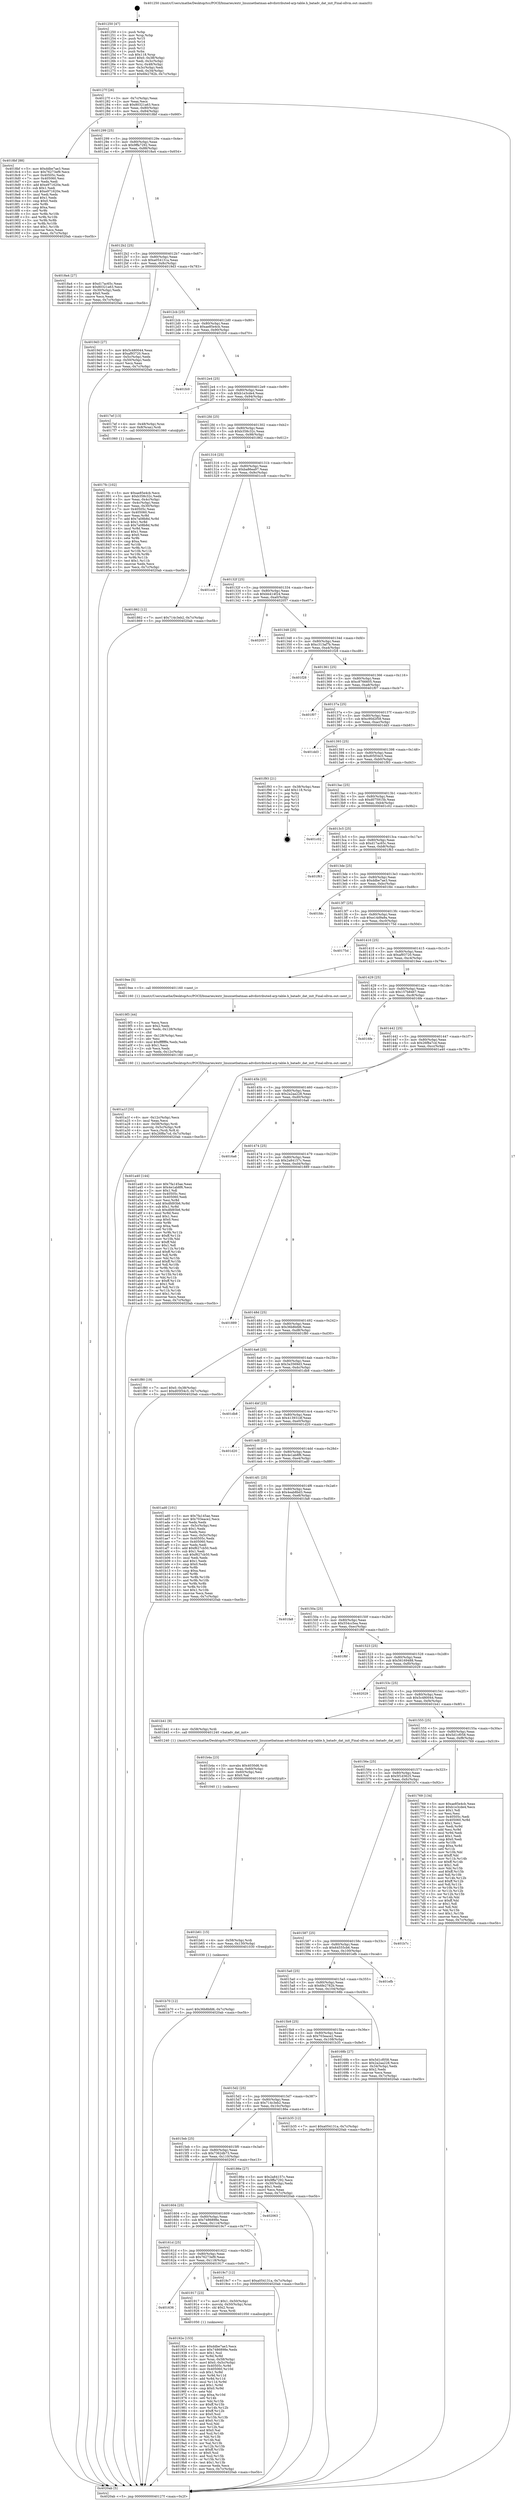 digraph "0x401250" {
  label = "0x401250 (/mnt/c/Users/mathe/Desktop/tcc/POCII/binaries/extr_linuxnetbatman-advdistributed-arp-table.h_batadv_dat_init_Final-ollvm.out::main(0))"
  labelloc = "t"
  node[shape=record]

  Entry [label="",width=0.3,height=0.3,shape=circle,fillcolor=black,style=filled]
  "0x40127f" [label="{
     0x40127f [26]\l
     | [instrs]\l
     &nbsp;&nbsp;0x40127f \<+3\>: mov -0x7c(%rbp),%eax\l
     &nbsp;&nbsp;0x401282 \<+2\>: mov %eax,%ecx\l
     &nbsp;&nbsp;0x401284 \<+6\>: sub $0x80321a63,%ecx\l
     &nbsp;&nbsp;0x40128a \<+3\>: mov %eax,-0x80(%rbp)\l
     &nbsp;&nbsp;0x40128d \<+6\>: mov %ecx,-0x84(%rbp)\l
     &nbsp;&nbsp;0x401293 \<+6\>: je 00000000004018bf \<main+0x66f\>\l
  }"]
  "0x4018bf" [label="{
     0x4018bf [88]\l
     | [instrs]\l
     &nbsp;&nbsp;0x4018bf \<+5\>: mov $0xddbe7ae3,%eax\l
     &nbsp;&nbsp;0x4018c4 \<+5\>: mov $0x76273ef9,%ecx\l
     &nbsp;&nbsp;0x4018c9 \<+7\>: mov 0x40505c,%edx\l
     &nbsp;&nbsp;0x4018d0 \<+7\>: mov 0x405060,%esi\l
     &nbsp;&nbsp;0x4018d7 \<+2\>: mov %edx,%edi\l
     &nbsp;&nbsp;0x4018d9 \<+6\>: add $0xe971620e,%edi\l
     &nbsp;&nbsp;0x4018df \<+3\>: sub $0x1,%edi\l
     &nbsp;&nbsp;0x4018e2 \<+6\>: sub $0xe971620e,%edi\l
     &nbsp;&nbsp;0x4018e8 \<+3\>: imul %edi,%edx\l
     &nbsp;&nbsp;0x4018eb \<+3\>: and $0x1,%edx\l
     &nbsp;&nbsp;0x4018ee \<+3\>: cmp $0x0,%edx\l
     &nbsp;&nbsp;0x4018f1 \<+4\>: sete %r8b\l
     &nbsp;&nbsp;0x4018f5 \<+3\>: cmp $0xa,%esi\l
     &nbsp;&nbsp;0x4018f8 \<+4\>: setl %r9b\l
     &nbsp;&nbsp;0x4018fc \<+3\>: mov %r8b,%r10b\l
     &nbsp;&nbsp;0x4018ff \<+3\>: and %r9b,%r10b\l
     &nbsp;&nbsp;0x401902 \<+3\>: xor %r9b,%r8b\l
     &nbsp;&nbsp;0x401905 \<+3\>: or %r8b,%r10b\l
     &nbsp;&nbsp;0x401908 \<+4\>: test $0x1,%r10b\l
     &nbsp;&nbsp;0x40190c \<+3\>: cmovne %ecx,%eax\l
     &nbsp;&nbsp;0x40190f \<+3\>: mov %eax,-0x7c(%rbp)\l
     &nbsp;&nbsp;0x401912 \<+5\>: jmp 00000000004020ab \<main+0xe5b\>\l
  }"]
  "0x401299" [label="{
     0x401299 [25]\l
     | [instrs]\l
     &nbsp;&nbsp;0x401299 \<+5\>: jmp 000000000040129e \<main+0x4e\>\l
     &nbsp;&nbsp;0x40129e \<+3\>: mov -0x80(%rbp),%eax\l
     &nbsp;&nbsp;0x4012a1 \<+5\>: sub $0x9ffa7292,%eax\l
     &nbsp;&nbsp;0x4012a6 \<+6\>: mov %eax,-0x88(%rbp)\l
     &nbsp;&nbsp;0x4012ac \<+6\>: je 00000000004018a4 \<main+0x654\>\l
  }"]
  Exit [label="",width=0.3,height=0.3,shape=circle,fillcolor=black,style=filled,peripheries=2]
  "0x4018a4" [label="{
     0x4018a4 [27]\l
     | [instrs]\l
     &nbsp;&nbsp;0x4018a4 \<+5\>: mov $0xd17ac65c,%eax\l
     &nbsp;&nbsp;0x4018a9 \<+5\>: mov $0x80321a63,%ecx\l
     &nbsp;&nbsp;0x4018ae \<+3\>: mov -0x30(%rbp),%edx\l
     &nbsp;&nbsp;0x4018b1 \<+3\>: cmp $0x0,%edx\l
     &nbsp;&nbsp;0x4018b4 \<+3\>: cmove %ecx,%eax\l
     &nbsp;&nbsp;0x4018b7 \<+3\>: mov %eax,-0x7c(%rbp)\l
     &nbsp;&nbsp;0x4018ba \<+5\>: jmp 00000000004020ab \<main+0xe5b\>\l
  }"]
  "0x4012b2" [label="{
     0x4012b2 [25]\l
     | [instrs]\l
     &nbsp;&nbsp;0x4012b2 \<+5\>: jmp 00000000004012b7 \<main+0x67\>\l
     &nbsp;&nbsp;0x4012b7 \<+3\>: mov -0x80(%rbp),%eax\l
     &nbsp;&nbsp;0x4012ba \<+5\>: sub $0xa054131a,%eax\l
     &nbsp;&nbsp;0x4012bf \<+6\>: mov %eax,-0x8c(%rbp)\l
     &nbsp;&nbsp;0x4012c5 \<+6\>: je 00000000004019d3 \<main+0x783\>\l
  }"]
  "0x401b70" [label="{
     0x401b70 [12]\l
     | [instrs]\l
     &nbsp;&nbsp;0x401b70 \<+7\>: movl $0x36b8bfd6,-0x7c(%rbp)\l
     &nbsp;&nbsp;0x401b77 \<+5\>: jmp 00000000004020ab \<main+0xe5b\>\l
  }"]
  "0x4019d3" [label="{
     0x4019d3 [27]\l
     | [instrs]\l
     &nbsp;&nbsp;0x4019d3 \<+5\>: mov $0x5c480044,%eax\l
     &nbsp;&nbsp;0x4019d8 \<+5\>: mov $0xaf93720,%ecx\l
     &nbsp;&nbsp;0x4019dd \<+3\>: mov -0x5c(%rbp),%edx\l
     &nbsp;&nbsp;0x4019e0 \<+3\>: cmp -0x50(%rbp),%edx\l
     &nbsp;&nbsp;0x4019e3 \<+3\>: cmovl %ecx,%eax\l
     &nbsp;&nbsp;0x4019e6 \<+3\>: mov %eax,-0x7c(%rbp)\l
     &nbsp;&nbsp;0x4019e9 \<+5\>: jmp 00000000004020ab \<main+0xe5b\>\l
  }"]
  "0x4012cb" [label="{
     0x4012cb [25]\l
     | [instrs]\l
     &nbsp;&nbsp;0x4012cb \<+5\>: jmp 00000000004012d0 \<main+0x80\>\l
     &nbsp;&nbsp;0x4012d0 \<+3\>: mov -0x80(%rbp),%eax\l
     &nbsp;&nbsp;0x4012d3 \<+5\>: sub $0xae85e4cb,%eax\l
     &nbsp;&nbsp;0x4012d8 \<+6\>: mov %eax,-0x90(%rbp)\l
     &nbsp;&nbsp;0x4012de \<+6\>: je 0000000000401fc0 \<main+0xd70\>\l
  }"]
  "0x401b61" [label="{
     0x401b61 [15]\l
     | [instrs]\l
     &nbsp;&nbsp;0x401b61 \<+4\>: mov -0x58(%rbp),%rdi\l
     &nbsp;&nbsp;0x401b65 \<+6\>: mov %eax,-0x130(%rbp)\l
     &nbsp;&nbsp;0x401b6b \<+5\>: call 0000000000401030 \<free@plt\>\l
     | [calls]\l
     &nbsp;&nbsp;0x401030 \{1\} (unknown)\l
  }"]
  "0x401fc0" [label="{
     0x401fc0\l
  }", style=dashed]
  "0x4012e4" [label="{
     0x4012e4 [25]\l
     | [instrs]\l
     &nbsp;&nbsp;0x4012e4 \<+5\>: jmp 00000000004012e9 \<main+0x99\>\l
     &nbsp;&nbsp;0x4012e9 \<+3\>: mov -0x80(%rbp),%eax\l
     &nbsp;&nbsp;0x4012ec \<+5\>: sub $0xb1e3cde4,%eax\l
     &nbsp;&nbsp;0x4012f1 \<+6\>: mov %eax,-0x94(%rbp)\l
     &nbsp;&nbsp;0x4012f7 \<+6\>: je 00000000004017ef \<main+0x59f\>\l
  }"]
  "0x401b4a" [label="{
     0x401b4a [23]\l
     | [instrs]\l
     &nbsp;&nbsp;0x401b4a \<+10\>: movabs $0x4030d6,%rdi\l
     &nbsp;&nbsp;0x401b54 \<+3\>: mov %eax,-0x60(%rbp)\l
     &nbsp;&nbsp;0x401b57 \<+3\>: mov -0x60(%rbp),%esi\l
     &nbsp;&nbsp;0x401b5a \<+2\>: mov $0x0,%al\l
     &nbsp;&nbsp;0x401b5c \<+5\>: call 0000000000401040 \<printf@plt\>\l
     | [calls]\l
     &nbsp;&nbsp;0x401040 \{1\} (unknown)\l
  }"]
  "0x4017ef" [label="{
     0x4017ef [13]\l
     | [instrs]\l
     &nbsp;&nbsp;0x4017ef \<+4\>: mov -0x48(%rbp),%rax\l
     &nbsp;&nbsp;0x4017f3 \<+4\>: mov 0x8(%rax),%rdi\l
     &nbsp;&nbsp;0x4017f7 \<+5\>: call 0000000000401060 \<atoi@plt\>\l
     | [calls]\l
     &nbsp;&nbsp;0x401060 \{1\} (unknown)\l
  }"]
  "0x4012fd" [label="{
     0x4012fd [25]\l
     | [instrs]\l
     &nbsp;&nbsp;0x4012fd \<+5\>: jmp 0000000000401302 \<main+0xb2\>\l
     &nbsp;&nbsp;0x401302 \<+3\>: mov -0x80(%rbp),%eax\l
     &nbsp;&nbsp;0x401305 \<+5\>: sub $0xb358c32c,%eax\l
     &nbsp;&nbsp;0x40130a \<+6\>: mov %eax,-0x98(%rbp)\l
     &nbsp;&nbsp;0x401310 \<+6\>: je 0000000000401862 \<main+0x612\>\l
  }"]
  "0x401a1f" [label="{
     0x401a1f [33]\l
     | [instrs]\l
     &nbsp;&nbsp;0x401a1f \<+6\>: mov -0x12c(%rbp),%ecx\l
     &nbsp;&nbsp;0x401a25 \<+3\>: imul %eax,%ecx\l
     &nbsp;&nbsp;0x401a28 \<+4\>: mov -0x58(%rbp),%rdi\l
     &nbsp;&nbsp;0x401a2c \<+4\>: movslq -0x5c(%rbp),%r8\l
     &nbsp;&nbsp;0x401a30 \<+4\>: mov %ecx,(%rdi,%r8,4)\l
     &nbsp;&nbsp;0x401a34 \<+7\>: movl $0x26f8a7cd,-0x7c(%rbp)\l
     &nbsp;&nbsp;0x401a3b \<+5\>: jmp 00000000004020ab \<main+0xe5b\>\l
  }"]
  "0x401862" [label="{
     0x401862 [12]\l
     | [instrs]\l
     &nbsp;&nbsp;0x401862 \<+7\>: movl $0x714c3eb2,-0x7c(%rbp)\l
     &nbsp;&nbsp;0x401869 \<+5\>: jmp 00000000004020ab \<main+0xe5b\>\l
  }"]
  "0x401316" [label="{
     0x401316 [25]\l
     | [instrs]\l
     &nbsp;&nbsp;0x401316 \<+5\>: jmp 000000000040131b \<main+0xcb\>\l
     &nbsp;&nbsp;0x40131b \<+3\>: mov -0x80(%rbp),%eax\l
     &nbsp;&nbsp;0x40131e \<+5\>: sub $0xba86ea97,%eax\l
     &nbsp;&nbsp;0x401323 \<+6\>: mov %eax,-0x9c(%rbp)\l
     &nbsp;&nbsp;0x401329 \<+6\>: je 0000000000401cc8 \<main+0xa78\>\l
  }"]
  "0x4019f3" [label="{
     0x4019f3 [44]\l
     | [instrs]\l
     &nbsp;&nbsp;0x4019f3 \<+2\>: xor %ecx,%ecx\l
     &nbsp;&nbsp;0x4019f5 \<+5\>: mov $0x2,%edx\l
     &nbsp;&nbsp;0x4019fa \<+6\>: mov %edx,-0x128(%rbp)\l
     &nbsp;&nbsp;0x401a00 \<+1\>: cltd\l
     &nbsp;&nbsp;0x401a01 \<+6\>: mov -0x128(%rbp),%esi\l
     &nbsp;&nbsp;0x401a07 \<+2\>: idiv %esi\l
     &nbsp;&nbsp;0x401a09 \<+6\>: imul $0xfffffffe,%edx,%edx\l
     &nbsp;&nbsp;0x401a0f \<+3\>: sub $0x1,%ecx\l
     &nbsp;&nbsp;0x401a12 \<+2\>: sub %ecx,%edx\l
     &nbsp;&nbsp;0x401a14 \<+6\>: mov %edx,-0x12c(%rbp)\l
     &nbsp;&nbsp;0x401a1a \<+5\>: call 0000000000401160 \<next_i\>\l
     | [calls]\l
     &nbsp;&nbsp;0x401160 \{1\} (/mnt/c/Users/mathe/Desktop/tcc/POCII/binaries/extr_linuxnetbatman-advdistributed-arp-table.h_batadv_dat_init_Final-ollvm.out::next_i)\l
  }"]
  "0x401cc8" [label="{
     0x401cc8\l
  }", style=dashed]
  "0x40132f" [label="{
     0x40132f [25]\l
     | [instrs]\l
     &nbsp;&nbsp;0x40132f \<+5\>: jmp 0000000000401334 \<main+0xe4\>\l
     &nbsp;&nbsp;0x401334 \<+3\>: mov -0x80(%rbp),%eax\l
     &nbsp;&nbsp;0x401337 \<+5\>: sub $0xbb414f24,%eax\l
     &nbsp;&nbsp;0x40133c \<+6\>: mov %eax,-0xa0(%rbp)\l
     &nbsp;&nbsp;0x401342 \<+6\>: je 0000000000402057 \<main+0xe07\>\l
  }"]
  "0x40192e" [label="{
     0x40192e [153]\l
     | [instrs]\l
     &nbsp;&nbsp;0x40192e \<+5\>: mov $0xddbe7ae3,%ecx\l
     &nbsp;&nbsp;0x401933 \<+5\>: mov $0x7486898e,%edx\l
     &nbsp;&nbsp;0x401938 \<+3\>: mov $0x1,%sil\l
     &nbsp;&nbsp;0x40193b \<+3\>: xor %r8d,%r8d\l
     &nbsp;&nbsp;0x40193e \<+4\>: mov %rax,-0x58(%rbp)\l
     &nbsp;&nbsp;0x401942 \<+7\>: movl $0x0,-0x5c(%rbp)\l
     &nbsp;&nbsp;0x401949 \<+8\>: mov 0x40505c,%r9d\l
     &nbsp;&nbsp;0x401951 \<+8\>: mov 0x405060,%r10d\l
     &nbsp;&nbsp;0x401959 \<+4\>: sub $0x1,%r8d\l
     &nbsp;&nbsp;0x40195d \<+3\>: mov %r9d,%r11d\l
     &nbsp;&nbsp;0x401960 \<+3\>: add %r8d,%r11d\l
     &nbsp;&nbsp;0x401963 \<+4\>: imul %r11d,%r9d\l
     &nbsp;&nbsp;0x401967 \<+4\>: and $0x1,%r9d\l
     &nbsp;&nbsp;0x40196b \<+4\>: cmp $0x0,%r9d\l
     &nbsp;&nbsp;0x40196f \<+3\>: sete %bl\l
     &nbsp;&nbsp;0x401972 \<+4\>: cmp $0xa,%r10d\l
     &nbsp;&nbsp;0x401976 \<+4\>: setl %r14b\l
     &nbsp;&nbsp;0x40197a \<+3\>: mov %bl,%r15b\l
     &nbsp;&nbsp;0x40197d \<+4\>: xor $0xff,%r15b\l
     &nbsp;&nbsp;0x401981 \<+3\>: mov %r14b,%r12b\l
     &nbsp;&nbsp;0x401984 \<+4\>: xor $0xff,%r12b\l
     &nbsp;&nbsp;0x401988 \<+4\>: xor $0x0,%sil\l
     &nbsp;&nbsp;0x40198c \<+3\>: mov %r15b,%r13b\l
     &nbsp;&nbsp;0x40198f \<+4\>: and $0x0,%r13b\l
     &nbsp;&nbsp;0x401993 \<+3\>: and %sil,%bl\l
     &nbsp;&nbsp;0x401996 \<+3\>: mov %r12b,%al\l
     &nbsp;&nbsp;0x401999 \<+2\>: and $0x0,%al\l
     &nbsp;&nbsp;0x40199b \<+3\>: and %sil,%r14b\l
     &nbsp;&nbsp;0x40199e \<+3\>: or %bl,%r13b\l
     &nbsp;&nbsp;0x4019a1 \<+3\>: or %r14b,%al\l
     &nbsp;&nbsp;0x4019a4 \<+3\>: xor %al,%r13b\l
     &nbsp;&nbsp;0x4019a7 \<+3\>: or %r12b,%r15b\l
     &nbsp;&nbsp;0x4019aa \<+4\>: xor $0xff,%r15b\l
     &nbsp;&nbsp;0x4019ae \<+4\>: or $0x0,%sil\l
     &nbsp;&nbsp;0x4019b2 \<+3\>: and %sil,%r15b\l
     &nbsp;&nbsp;0x4019b5 \<+3\>: or %r15b,%r13b\l
     &nbsp;&nbsp;0x4019b8 \<+4\>: test $0x1,%r13b\l
     &nbsp;&nbsp;0x4019bc \<+3\>: cmovne %edx,%ecx\l
     &nbsp;&nbsp;0x4019bf \<+3\>: mov %ecx,-0x7c(%rbp)\l
     &nbsp;&nbsp;0x4019c2 \<+5\>: jmp 00000000004020ab \<main+0xe5b\>\l
  }"]
  "0x402057" [label="{
     0x402057\l
  }", style=dashed]
  "0x401348" [label="{
     0x401348 [25]\l
     | [instrs]\l
     &nbsp;&nbsp;0x401348 \<+5\>: jmp 000000000040134d \<main+0xfd\>\l
     &nbsp;&nbsp;0x40134d \<+3\>: mov -0x80(%rbp),%eax\l
     &nbsp;&nbsp;0x401350 \<+5\>: sub $0xc313af7b,%eax\l
     &nbsp;&nbsp;0x401355 \<+6\>: mov %eax,-0xa4(%rbp)\l
     &nbsp;&nbsp;0x40135b \<+6\>: je 0000000000401f28 \<main+0xcd8\>\l
  }"]
  "0x401636" [label="{
     0x401636\l
  }", style=dashed]
  "0x401f28" [label="{
     0x401f28\l
  }", style=dashed]
  "0x401361" [label="{
     0x401361 [25]\l
     | [instrs]\l
     &nbsp;&nbsp;0x401361 \<+5\>: jmp 0000000000401366 \<main+0x116\>\l
     &nbsp;&nbsp;0x401366 \<+3\>: mov -0x80(%rbp),%eax\l
     &nbsp;&nbsp;0x401369 \<+5\>: sub $0xc8766605,%eax\l
     &nbsp;&nbsp;0x40136e \<+6\>: mov %eax,-0xa8(%rbp)\l
     &nbsp;&nbsp;0x401374 \<+6\>: je 0000000000401f07 \<main+0xcb7\>\l
  }"]
  "0x401917" [label="{
     0x401917 [23]\l
     | [instrs]\l
     &nbsp;&nbsp;0x401917 \<+7\>: movl $0x1,-0x50(%rbp)\l
     &nbsp;&nbsp;0x40191e \<+4\>: movslq -0x50(%rbp),%rax\l
     &nbsp;&nbsp;0x401922 \<+4\>: shl $0x2,%rax\l
     &nbsp;&nbsp;0x401926 \<+3\>: mov %rax,%rdi\l
     &nbsp;&nbsp;0x401929 \<+5\>: call 0000000000401050 \<malloc@plt\>\l
     | [calls]\l
     &nbsp;&nbsp;0x401050 \{1\} (unknown)\l
  }"]
  "0x401f07" [label="{
     0x401f07\l
  }", style=dashed]
  "0x40137a" [label="{
     0x40137a [25]\l
     | [instrs]\l
     &nbsp;&nbsp;0x40137a \<+5\>: jmp 000000000040137f \<main+0x12f\>\l
     &nbsp;&nbsp;0x40137f \<+3\>: mov -0x80(%rbp),%eax\l
     &nbsp;&nbsp;0x401382 \<+5\>: sub $0xc90d2f58,%eax\l
     &nbsp;&nbsp;0x401387 \<+6\>: mov %eax,-0xac(%rbp)\l
     &nbsp;&nbsp;0x40138d \<+6\>: je 0000000000401dd3 \<main+0xb83\>\l
  }"]
  "0x40161d" [label="{
     0x40161d [25]\l
     | [instrs]\l
     &nbsp;&nbsp;0x40161d \<+5\>: jmp 0000000000401622 \<main+0x3d2\>\l
     &nbsp;&nbsp;0x401622 \<+3\>: mov -0x80(%rbp),%eax\l
     &nbsp;&nbsp;0x401625 \<+5\>: sub $0x76273ef9,%eax\l
     &nbsp;&nbsp;0x40162a \<+6\>: mov %eax,-0x118(%rbp)\l
     &nbsp;&nbsp;0x401630 \<+6\>: je 0000000000401917 \<main+0x6c7\>\l
  }"]
  "0x401dd3" [label="{
     0x401dd3\l
  }", style=dashed]
  "0x401393" [label="{
     0x401393 [25]\l
     | [instrs]\l
     &nbsp;&nbsp;0x401393 \<+5\>: jmp 0000000000401398 \<main+0x148\>\l
     &nbsp;&nbsp;0x401398 \<+3\>: mov -0x80(%rbp),%eax\l
     &nbsp;&nbsp;0x40139b \<+5\>: sub $0xd05f34c5,%eax\l
     &nbsp;&nbsp;0x4013a0 \<+6\>: mov %eax,-0xb0(%rbp)\l
     &nbsp;&nbsp;0x4013a6 \<+6\>: je 0000000000401f93 \<main+0xd43\>\l
  }"]
  "0x4019c7" [label="{
     0x4019c7 [12]\l
     | [instrs]\l
     &nbsp;&nbsp;0x4019c7 \<+7\>: movl $0xa054131a,-0x7c(%rbp)\l
     &nbsp;&nbsp;0x4019ce \<+5\>: jmp 00000000004020ab \<main+0xe5b\>\l
  }"]
  "0x401f93" [label="{
     0x401f93 [21]\l
     | [instrs]\l
     &nbsp;&nbsp;0x401f93 \<+3\>: mov -0x38(%rbp),%eax\l
     &nbsp;&nbsp;0x401f96 \<+7\>: add $0x118,%rsp\l
     &nbsp;&nbsp;0x401f9d \<+1\>: pop %rbx\l
     &nbsp;&nbsp;0x401f9e \<+2\>: pop %r12\l
     &nbsp;&nbsp;0x401fa0 \<+2\>: pop %r13\l
     &nbsp;&nbsp;0x401fa2 \<+2\>: pop %r14\l
     &nbsp;&nbsp;0x401fa4 \<+2\>: pop %r15\l
     &nbsp;&nbsp;0x401fa6 \<+1\>: pop %rbp\l
     &nbsp;&nbsp;0x401fa7 \<+1\>: ret\l
  }"]
  "0x4013ac" [label="{
     0x4013ac [25]\l
     | [instrs]\l
     &nbsp;&nbsp;0x4013ac \<+5\>: jmp 00000000004013b1 \<main+0x161\>\l
     &nbsp;&nbsp;0x4013b1 \<+3\>: mov -0x80(%rbp),%eax\l
     &nbsp;&nbsp;0x4013b4 \<+5\>: sub $0xd075915b,%eax\l
     &nbsp;&nbsp;0x4013b9 \<+6\>: mov %eax,-0xb4(%rbp)\l
     &nbsp;&nbsp;0x4013bf \<+6\>: je 0000000000401c02 \<main+0x9b2\>\l
  }"]
  "0x401604" [label="{
     0x401604 [25]\l
     | [instrs]\l
     &nbsp;&nbsp;0x401604 \<+5\>: jmp 0000000000401609 \<main+0x3b9\>\l
     &nbsp;&nbsp;0x401609 \<+3\>: mov -0x80(%rbp),%eax\l
     &nbsp;&nbsp;0x40160c \<+5\>: sub $0x7486898e,%eax\l
     &nbsp;&nbsp;0x401611 \<+6\>: mov %eax,-0x114(%rbp)\l
     &nbsp;&nbsp;0x401617 \<+6\>: je 00000000004019c7 \<main+0x777\>\l
  }"]
  "0x401c02" [label="{
     0x401c02\l
  }", style=dashed]
  "0x4013c5" [label="{
     0x4013c5 [25]\l
     | [instrs]\l
     &nbsp;&nbsp;0x4013c5 \<+5\>: jmp 00000000004013ca \<main+0x17a\>\l
     &nbsp;&nbsp;0x4013ca \<+3\>: mov -0x80(%rbp),%eax\l
     &nbsp;&nbsp;0x4013cd \<+5\>: sub $0xd17ac65c,%eax\l
     &nbsp;&nbsp;0x4013d2 \<+6\>: mov %eax,-0xb8(%rbp)\l
     &nbsp;&nbsp;0x4013d8 \<+6\>: je 0000000000401f63 \<main+0xd13\>\l
  }"]
  "0x402063" [label="{
     0x402063\l
  }", style=dashed]
  "0x401f63" [label="{
     0x401f63\l
  }", style=dashed]
  "0x4013de" [label="{
     0x4013de [25]\l
     | [instrs]\l
     &nbsp;&nbsp;0x4013de \<+5\>: jmp 00000000004013e3 \<main+0x193\>\l
     &nbsp;&nbsp;0x4013e3 \<+3\>: mov -0x80(%rbp),%eax\l
     &nbsp;&nbsp;0x4013e6 \<+5\>: sub $0xddbe7ae3,%eax\l
     &nbsp;&nbsp;0x4013eb \<+6\>: mov %eax,-0xbc(%rbp)\l
     &nbsp;&nbsp;0x4013f1 \<+6\>: je 0000000000401fdc \<main+0xd8c\>\l
  }"]
  "0x4015eb" [label="{
     0x4015eb [25]\l
     | [instrs]\l
     &nbsp;&nbsp;0x4015eb \<+5\>: jmp 00000000004015f0 \<main+0x3a0\>\l
     &nbsp;&nbsp;0x4015f0 \<+3\>: mov -0x80(%rbp),%eax\l
     &nbsp;&nbsp;0x4015f3 \<+5\>: sub $0x7362db73,%eax\l
     &nbsp;&nbsp;0x4015f8 \<+6\>: mov %eax,-0x110(%rbp)\l
     &nbsp;&nbsp;0x4015fe \<+6\>: je 0000000000402063 \<main+0xe13\>\l
  }"]
  "0x401fdc" [label="{
     0x401fdc\l
  }", style=dashed]
  "0x4013f7" [label="{
     0x4013f7 [25]\l
     | [instrs]\l
     &nbsp;&nbsp;0x4013f7 \<+5\>: jmp 00000000004013fc \<main+0x1ac\>\l
     &nbsp;&nbsp;0x4013fc \<+3\>: mov -0x80(%rbp),%eax\l
     &nbsp;&nbsp;0x4013ff \<+5\>: sub $0xe14d9a9a,%eax\l
     &nbsp;&nbsp;0x401404 \<+6\>: mov %eax,-0xc0(%rbp)\l
     &nbsp;&nbsp;0x40140a \<+6\>: je 000000000040175d \<main+0x50d\>\l
  }"]
  "0x40186e" [label="{
     0x40186e [27]\l
     | [instrs]\l
     &nbsp;&nbsp;0x40186e \<+5\>: mov $0x2a84157c,%eax\l
     &nbsp;&nbsp;0x401873 \<+5\>: mov $0x9ffa7292,%ecx\l
     &nbsp;&nbsp;0x401878 \<+3\>: mov -0x30(%rbp),%edx\l
     &nbsp;&nbsp;0x40187b \<+3\>: cmp $0x1,%edx\l
     &nbsp;&nbsp;0x40187e \<+3\>: cmovl %ecx,%eax\l
     &nbsp;&nbsp;0x401881 \<+3\>: mov %eax,-0x7c(%rbp)\l
     &nbsp;&nbsp;0x401884 \<+5\>: jmp 00000000004020ab \<main+0xe5b\>\l
  }"]
  "0x40175d" [label="{
     0x40175d\l
  }", style=dashed]
  "0x401410" [label="{
     0x401410 [25]\l
     | [instrs]\l
     &nbsp;&nbsp;0x401410 \<+5\>: jmp 0000000000401415 \<main+0x1c5\>\l
     &nbsp;&nbsp;0x401415 \<+3\>: mov -0x80(%rbp),%eax\l
     &nbsp;&nbsp;0x401418 \<+5\>: sub $0xaf93720,%eax\l
     &nbsp;&nbsp;0x40141d \<+6\>: mov %eax,-0xc4(%rbp)\l
     &nbsp;&nbsp;0x401423 \<+6\>: je 00000000004019ee \<main+0x79e\>\l
  }"]
  "0x4015d2" [label="{
     0x4015d2 [25]\l
     | [instrs]\l
     &nbsp;&nbsp;0x4015d2 \<+5\>: jmp 00000000004015d7 \<main+0x387\>\l
     &nbsp;&nbsp;0x4015d7 \<+3\>: mov -0x80(%rbp),%eax\l
     &nbsp;&nbsp;0x4015da \<+5\>: sub $0x714c3eb2,%eax\l
     &nbsp;&nbsp;0x4015df \<+6\>: mov %eax,-0x10c(%rbp)\l
     &nbsp;&nbsp;0x4015e5 \<+6\>: je 000000000040186e \<main+0x61e\>\l
  }"]
  "0x4019ee" [label="{
     0x4019ee [5]\l
     | [instrs]\l
     &nbsp;&nbsp;0x4019ee \<+5\>: call 0000000000401160 \<next_i\>\l
     | [calls]\l
     &nbsp;&nbsp;0x401160 \{1\} (/mnt/c/Users/mathe/Desktop/tcc/POCII/binaries/extr_linuxnetbatman-advdistributed-arp-table.h_batadv_dat_init_Final-ollvm.out::next_i)\l
  }"]
  "0x401429" [label="{
     0x401429 [25]\l
     | [instrs]\l
     &nbsp;&nbsp;0x401429 \<+5\>: jmp 000000000040142e \<main+0x1de\>\l
     &nbsp;&nbsp;0x40142e \<+3\>: mov -0x80(%rbp),%eax\l
     &nbsp;&nbsp;0x401431 \<+5\>: sub $0x157b8467,%eax\l
     &nbsp;&nbsp;0x401436 \<+6\>: mov %eax,-0xc8(%rbp)\l
     &nbsp;&nbsp;0x40143c \<+6\>: je 00000000004016fe \<main+0x4ae\>\l
  }"]
  "0x401b35" [label="{
     0x401b35 [12]\l
     | [instrs]\l
     &nbsp;&nbsp;0x401b35 \<+7\>: movl $0xa054131a,-0x7c(%rbp)\l
     &nbsp;&nbsp;0x401b3c \<+5\>: jmp 00000000004020ab \<main+0xe5b\>\l
  }"]
  "0x4016fe" [label="{
     0x4016fe\l
  }", style=dashed]
  "0x401442" [label="{
     0x401442 [25]\l
     | [instrs]\l
     &nbsp;&nbsp;0x401442 \<+5\>: jmp 0000000000401447 \<main+0x1f7\>\l
     &nbsp;&nbsp;0x401447 \<+3\>: mov -0x80(%rbp),%eax\l
     &nbsp;&nbsp;0x40144a \<+5\>: sub $0x26f8a7cd,%eax\l
     &nbsp;&nbsp;0x40144f \<+6\>: mov %eax,-0xcc(%rbp)\l
     &nbsp;&nbsp;0x401455 \<+6\>: je 0000000000401a40 \<main+0x7f0\>\l
  }"]
  "0x4017fc" [label="{
     0x4017fc [102]\l
     | [instrs]\l
     &nbsp;&nbsp;0x4017fc \<+5\>: mov $0xae85e4cb,%ecx\l
     &nbsp;&nbsp;0x401801 \<+5\>: mov $0xb358c32c,%edx\l
     &nbsp;&nbsp;0x401806 \<+3\>: mov %eax,-0x4c(%rbp)\l
     &nbsp;&nbsp;0x401809 \<+3\>: mov -0x4c(%rbp),%eax\l
     &nbsp;&nbsp;0x40180c \<+3\>: mov %eax,-0x30(%rbp)\l
     &nbsp;&nbsp;0x40180f \<+7\>: mov 0x40505c,%eax\l
     &nbsp;&nbsp;0x401816 \<+7\>: mov 0x405060,%esi\l
     &nbsp;&nbsp;0x40181d \<+3\>: mov %eax,%r8d\l
     &nbsp;&nbsp;0x401820 \<+7\>: add $0x7a08b8d,%r8d\l
     &nbsp;&nbsp;0x401827 \<+4\>: sub $0x1,%r8d\l
     &nbsp;&nbsp;0x40182b \<+7\>: sub $0x7a08b8d,%r8d\l
     &nbsp;&nbsp;0x401832 \<+4\>: imul %r8d,%eax\l
     &nbsp;&nbsp;0x401836 \<+3\>: and $0x1,%eax\l
     &nbsp;&nbsp;0x401839 \<+3\>: cmp $0x0,%eax\l
     &nbsp;&nbsp;0x40183c \<+4\>: sete %r9b\l
     &nbsp;&nbsp;0x401840 \<+3\>: cmp $0xa,%esi\l
     &nbsp;&nbsp;0x401843 \<+4\>: setl %r10b\l
     &nbsp;&nbsp;0x401847 \<+3\>: mov %r9b,%r11b\l
     &nbsp;&nbsp;0x40184a \<+3\>: and %r10b,%r11b\l
     &nbsp;&nbsp;0x40184d \<+3\>: xor %r10b,%r9b\l
     &nbsp;&nbsp;0x401850 \<+3\>: or %r9b,%r11b\l
     &nbsp;&nbsp;0x401853 \<+4\>: test $0x1,%r11b\l
     &nbsp;&nbsp;0x401857 \<+3\>: cmovne %edx,%ecx\l
     &nbsp;&nbsp;0x40185a \<+3\>: mov %ecx,-0x7c(%rbp)\l
     &nbsp;&nbsp;0x40185d \<+5\>: jmp 00000000004020ab \<main+0xe5b\>\l
  }"]
  "0x401a40" [label="{
     0x401a40 [144]\l
     | [instrs]\l
     &nbsp;&nbsp;0x401a40 \<+5\>: mov $0x7fa145ae,%eax\l
     &nbsp;&nbsp;0x401a45 \<+5\>: mov $0x4e1ab8f6,%ecx\l
     &nbsp;&nbsp;0x401a4a \<+2\>: mov $0x1,%dl\l
     &nbsp;&nbsp;0x401a4c \<+7\>: mov 0x40505c,%esi\l
     &nbsp;&nbsp;0x401a53 \<+7\>: mov 0x405060,%edi\l
     &nbsp;&nbsp;0x401a5a \<+3\>: mov %esi,%r8d\l
     &nbsp;&nbsp;0x401a5d \<+7\>: add $0xdfd93b6,%r8d\l
     &nbsp;&nbsp;0x401a64 \<+4\>: sub $0x1,%r8d\l
     &nbsp;&nbsp;0x401a68 \<+7\>: sub $0xdfd93b6,%r8d\l
     &nbsp;&nbsp;0x401a6f \<+4\>: imul %r8d,%esi\l
     &nbsp;&nbsp;0x401a73 \<+3\>: and $0x1,%esi\l
     &nbsp;&nbsp;0x401a76 \<+3\>: cmp $0x0,%esi\l
     &nbsp;&nbsp;0x401a79 \<+4\>: sete %r9b\l
     &nbsp;&nbsp;0x401a7d \<+3\>: cmp $0xa,%edi\l
     &nbsp;&nbsp;0x401a80 \<+4\>: setl %r10b\l
     &nbsp;&nbsp;0x401a84 \<+3\>: mov %r9b,%r11b\l
     &nbsp;&nbsp;0x401a87 \<+4\>: xor $0xff,%r11b\l
     &nbsp;&nbsp;0x401a8b \<+3\>: mov %r10b,%bl\l
     &nbsp;&nbsp;0x401a8e \<+3\>: xor $0xff,%bl\l
     &nbsp;&nbsp;0x401a91 \<+3\>: xor $0x1,%dl\l
     &nbsp;&nbsp;0x401a94 \<+3\>: mov %r11b,%r14b\l
     &nbsp;&nbsp;0x401a97 \<+4\>: and $0xff,%r14b\l
     &nbsp;&nbsp;0x401a9b \<+3\>: and %dl,%r9b\l
     &nbsp;&nbsp;0x401a9e \<+3\>: mov %bl,%r15b\l
     &nbsp;&nbsp;0x401aa1 \<+4\>: and $0xff,%r15b\l
     &nbsp;&nbsp;0x401aa5 \<+3\>: and %dl,%r10b\l
     &nbsp;&nbsp;0x401aa8 \<+3\>: or %r9b,%r14b\l
     &nbsp;&nbsp;0x401aab \<+3\>: or %r10b,%r15b\l
     &nbsp;&nbsp;0x401aae \<+3\>: xor %r15b,%r14b\l
     &nbsp;&nbsp;0x401ab1 \<+3\>: or %bl,%r11b\l
     &nbsp;&nbsp;0x401ab4 \<+4\>: xor $0xff,%r11b\l
     &nbsp;&nbsp;0x401ab8 \<+3\>: or $0x1,%dl\l
     &nbsp;&nbsp;0x401abb \<+3\>: and %dl,%r11b\l
     &nbsp;&nbsp;0x401abe \<+3\>: or %r11b,%r14b\l
     &nbsp;&nbsp;0x401ac1 \<+4\>: test $0x1,%r14b\l
     &nbsp;&nbsp;0x401ac5 \<+3\>: cmovne %ecx,%eax\l
     &nbsp;&nbsp;0x401ac8 \<+3\>: mov %eax,-0x7c(%rbp)\l
     &nbsp;&nbsp;0x401acb \<+5\>: jmp 00000000004020ab \<main+0xe5b\>\l
  }"]
  "0x40145b" [label="{
     0x40145b [25]\l
     | [instrs]\l
     &nbsp;&nbsp;0x40145b \<+5\>: jmp 0000000000401460 \<main+0x210\>\l
     &nbsp;&nbsp;0x401460 \<+3\>: mov -0x80(%rbp),%eax\l
     &nbsp;&nbsp;0x401463 \<+5\>: sub $0x2a2aa228,%eax\l
     &nbsp;&nbsp;0x401468 \<+6\>: mov %eax,-0xd0(%rbp)\l
     &nbsp;&nbsp;0x40146e \<+6\>: je 00000000004016a6 \<main+0x456\>\l
  }"]
  "0x401250" [label="{
     0x401250 [47]\l
     | [instrs]\l
     &nbsp;&nbsp;0x401250 \<+1\>: push %rbp\l
     &nbsp;&nbsp;0x401251 \<+3\>: mov %rsp,%rbp\l
     &nbsp;&nbsp;0x401254 \<+2\>: push %r15\l
     &nbsp;&nbsp;0x401256 \<+2\>: push %r14\l
     &nbsp;&nbsp;0x401258 \<+2\>: push %r13\l
     &nbsp;&nbsp;0x40125a \<+2\>: push %r12\l
     &nbsp;&nbsp;0x40125c \<+1\>: push %rbx\l
     &nbsp;&nbsp;0x40125d \<+7\>: sub $0x118,%rsp\l
     &nbsp;&nbsp;0x401264 \<+7\>: movl $0x0,-0x38(%rbp)\l
     &nbsp;&nbsp;0x40126b \<+3\>: mov %edi,-0x3c(%rbp)\l
     &nbsp;&nbsp;0x40126e \<+4\>: mov %rsi,-0x48(%rbp)\l
     &nbsp;&nbsp;0x401272 \<+3\>: mov -0x3c(%rbp),%edi\l
     &nbsp;&nbsp;0x401275 \<+3\>: mov %edi,-0x34(%rbp)\l
     &nbsp;&nbsp;0x401278 \<+7\>: movl $0x6fe2782b,-0x7c(%rbp)\l
  }"]
  "0x4016a6" [label="{
     0x4016a6\l
  }", style=dashed]
  "0x401474" [label="{
     0x401474 [25]\l
     | [instrs]\l
     &nbsp;&nbsp;0x401474 \<+5\>: jmp 0000000000401479 \<main+0x229\>\l
     &nbsp;&nbsp;0x401479 \<+3\>: mov -0x80(%rbp),%eax\l
     &nbsp;&nbsp;0x40147c \<+5\>: sub $0x2a84157c,%eax\l
     &nbsp;&nbsp;0x401481 \<+6\>: mov %eax,-0xd4(%rbp)\l
     &nbsp;&nbsp;0x401487 \<+6\>: je 0000000000401889 \<main+0x639\>\l
  }"]
  "0x4020ab" [label="{
     0x4020ab [5]\l
     | [instrs]\l
     &nbsp;&nbsp;0x4020ab \<+5\>: jmp 000000000040127f \<main+0x2f\>\l
  }"]
  "0x401889" [label="{
     0x401889\l
  }", style=dashed]
  "0x40148d" [label="{
     0x40148d [25]\l
     | [instrs]\l
     &nbsp;&nbsp;0x40148d \<+5\>: jmp 0000000000401492 \<main+0x242\>\l
     &nbsp;&nbsp;0x401492 \<+3\>: mov -0x80(%rbp),%eax\l
     &nbsp;&nbsp;0x401495 \<+5\>: sub $0x36b8bfd6,%eax\l
     &nbsp;&nbsp;0x40149a \<+6\>: mov %eax,-0xd8(%rbp)\l
     &nbsp;&nbsp;0x4014a0 \<+6\>: je 0000000000401f80 \<main+0xd30\>\l
  }"]
  "0x4015b9" [label="{
     0x4015b9 [25]\l
     | [instrs]\l
     &nbsp;&nbsp;0x4015b9 \<+5\>: jmp 00000000004015be \<main+0x36e\>\l
     &nbsp;&nbsp;0x4015be \<+3\>: mov -0x80(%rbp),%eax\l
     &nbsp;&nbsp;0x4015c1 \<+5\>: sub $0x703eace2,%eax\l
     &nbsp;&nbsp;0x4015c6 \<+6\>: mov %eax,-0x108(%rbp)\l
     &nbsp;&nbsp;0x4015cc \<+6\>: je 0000000000401b35 \<main+0x8e5\>\l
  }"]
  "0x401f80" [label="{
     0x401f80 [19]\l
     | [instrs]\l
     &nbsp;&nbsp;0x401f80 \<+7\>: movl $0x0,-0x38(%rbp)\l
     &nbsp;&nbsp;0x401f87 \<+7\>: movl $0xd05f34c5,-0x7c(%rbp)\l
     &nbsp;&nbsp;0x401f8e \<+5\>: jmp 00000000004020ab \<main+0xe5b\>\l
  }"]
  "0x4014a6" [label="{
     0x4014a6 [25]\l
     | [instrs]\l
     &nbsp;&nbsp;0x4014a6 \<+5\>: jmp 00000000004014ab \<main+0x25b\>\l
     &nbsp;&nbsp;0x4014ab \<+3\>: mov -0x80(%rbp),%eax\l
     &nbsp;&nbsp;0x4014ae \<+5\>: sub $0x3a3569d3,%eax\l
     &nbsp;&nbsp;0x4014b3 \<+6\>: mov %eax,-0xdc(%rbp)\l
     &nbsp;&nbsp;0x4014b9 \<+6\>: je 0000000000401db8 \<main+0xb68\>\l
  }"]
  "0x40168b" [label="{
     0x40168b [27]\l
     | [instrs]\l
     &nbsp;&nbsp;0x40168b \<+5\>: mov $0x5d1cf058,%eax\l
     &nbsp;&nbsp;0x401690 \<+5\>: mov $0x2a2aa228,%ecx\l
     &nbsp;&nbsp;0x401695 \<+3\>: mov -0x34(%rbp),%edx\l
     &nbsp;&nbsp;0x401698 \<+3\>: cmp $0x2,%edx\l
     &nbsp;&nbsp;0x40169b \<+3\>: cmovne %ecx,%eax\l
     &nbsp;&nbsp;0x40169e \<+3\>: mov %eax,-0x7c(%rbp)\l
     &nbsp;&nbsp;0x4016a1 \<+5\>: jmp 00000000004020ab \<main+0xe5b\>\l
  }"]
  "0x401db8" [label="{
     0x401db8\l
  }", style=dashed]
  "0x4014bf" [label="{
     0x4014bf [25]\l
     | [instrs]\l
     &nbsp;&nbsp;0x4014bf \<+5\>: jmp 00000000004014c4 \<main+0x274\>\l
     &nbsp;&nbsp;0x4014c4 \<+3\>: mov -0x80(%rbp),%eax\l
     &nbsp;&nbsp;0x4014c7 \<+5\>: sub $0x413931df,%eax\l
     &nbsp;&nbsp;0x4014cc \<+6\>: mov %eax,-0xe0(%rbp)\l
     &nbsp;&nbsp;0x4014d2 \<+6\>: je 0000000000401d20 \<main+0xad0\>\l
  }"]
  "0x4015a0" [label="{
     0x4015a0 [25]\l
     | [instrs]\l
     &nbsp;&nbsp;0x4015a0 \<+5\>: jmp 00000000004015a5 \<main+0x355\>\l
     &nbsp;&nbsp;0x4015a5 \<+3\>: mov -0x80(%rbp),%eax\l
     &nbsp;&nbsp;0x4015a8 \<+5\>: sub $0x6fe2782b,%eax\l
     &nbsp;&nbsp;0x4015ad \<+6\>: mov %eax,-0x104(%rbp)\l
     &nbsp;&nbsp;0x4015b3 \<+6\>: je 000000000040168b \<main+0x43b\>\l
  }"]
  "0x401d20" [label="{
     0x401d20\l
  }", style=dashed]
  "0x4014d8" [label="{
     0x4014d8 [25]\l
     | [instrs]\l
     &nbsp;&nbsp;0x4014d8 \<+5\>: jmp 00000000004014dd \<main+0x28d\>\l
     &nbsp;&nbsp;0x4014dd \<+3\>: mov -0x80(%rbp),%eax\l
     &nbsp;&nbsp;0x4014e0 \<+5\>: sub $0x4e1ab8f6,%eax\l
     &nbsp;&nbsp;0x4014e5 \<+6\>: mov %eax,-0xe4(%rbp)\l
     &nbsp;&nbsp;0x4014eb \<+6\>: je 0000000000401ad0 \<main+0x880\>\l
  }"]
  "0x401efb" [label="{
     0x401efb\l
  }", style=dashed]
  "0x401ad0" [label="{
     0x401ad0 [101]\l
     | [instrs]\l
     &nbsp;&nbsp;0x401ad0 \<+5\>: mov $0x7fa145ae,%eax\l
     &nbsp;&nbsp;0x401ad5 \<+5\>: mov $0x703eace2,%ecx\l
     &nbsp;&nbsp;0x401ada \<+2\>: xor %edx,%edx\l
     &nbsp;&nbsp;0x401adc \<+3\>: mov -0x5c(%rbp),%esi\l
     &nbsp;&nbsp;0x401adf \<+3\>: sub $0x1,%edx\l
     &nbsp;&nbsp;0x401ae2 \<+2\>: sub %edx,%esi\l
     &nbsp;&nbsp;0x401ae4 \<+3\>: mov %esi,-0x5c(%rbp)\l
     &nbsp;&nbsp;0x401ae7 \<+7\>: mov 0x40505c,%edx\l
     &nbsp;&nbsp;0x401aee \<+7\>: mov 0x405060,%esi\l
     &nbsp;&nbsp;0x401af5 \<+2\>: mov %edx,%edi\l
     &nbsp;&nbsp;0x401af7 \<+6\>: add $0xf627cb50,%edi\l
     &nbsp;&nbsp;0x401afd \<+3\>: sub $0x1,%edi\l
     &nbsp;&nbsp;0x401b00 \<+6\>: sub $0xf627cb50,%edi\l
     &nbsp;&nbsp;0x401b06 \<+3\>: imul %edi,%edx\l
     &nbsp;&nbsp;0x401b09 \<+3\>: and $0x1,%edx\l
     &nbsp;&nbsp;0x401b0c \<+3\>: cmp $0x0,%edx\l
     &nbsp;&nbsp;0x401b0f \<+4\>: sete %r8b\l
     &nbsp;&nbsp;0x401b13 \<+3\>: cmp $0xa,%esi\l
     &nbsp;&nbsp;0x401b16 \<+4\>: setl %r9b\l
     &nbsp;&nbsp;0x401b1a \<+3\>: mov %r8b,%r10b\l
     &nbsp;&nbsp;0x401b1d \<+3\>: and %r9b,%r10b\l
     &nbsp;&nbsp;0x401b20 \<+3\>: xor %r9b,%r8b\l
     &nbsp;&nbsp;0x401b23 \<+3\>: or %r8b,%r10b\l
     &nbsp;&nbsp;0x401b26 \<+4\>: test $0x1,%r10b\l
     &nbsp;&nbsp;0x401b2a \<+3\>: cmovne %ecx,%eax\l
     &nbsp;&nbsp;0x401b2d \<+3\>: mov %eax,-0x7c(%rbp)\l
     &nbsp;&nbsp;0x401b30 \<+5\>: jmp 00000000004020ab \<main+0xe5b\>\l
  }"]
  "0x4014f1" [label="{
     0x4014f1 [25]\l
     | [instrs]\l
     &nbsp;&nbsp;0x4014f1 \<+5\>: jmp 00000000004014f6 \<main+0x2a6\>\l
     &nbsp;&nbsp;0x4014f6 \<+3\>: mov -0x80(%rbp),%eax\l
     &nbsp;&nbsp;0x4014f9 \<+5\>: sub $0x4eab8bd3,%eax\l
     &nbsp;&nbsp;0x4014fe \<+6\>: mov %eax,-0xe8(%rbp)\l
     &nbsp;&nbsp;0x401504 \<+6\>: je 0000000000401fa8 \<main+0xd58\>\l
  }"]
  "0x401587" [label="{
     0x401587 [25]\l
     | [instrs]\l
     &nbsp;&nbsp;0x401587 \<+5\>: jmp 000000000040158c \<main+0x33c\>\l
     &nbsp;&nbsp;0x40158c \<+3\>: mov -0x80(%rbp),%eax\l
     &nbsp;&nbsp;0x40158f \<+5\>: sub $0x64555cb6,%eax\l
     &nbsp;&nbsp;0x401594 \<+6\>: mov %eax,-0x100(%rbp)\l
     &nbsp;&nbsp;0x40159a \<+6\>: je 0000000000401efb \<main+0xcab\>\l
  }"]
  "0x401fa8" [label="{
     0x401fa8\l
  }", style=dashed]
  "0x40150a" [label="{
     0x40150a [25]\l
     | [instrs]\l
     &nbsp;&nbsp;0x40150a \<+5\>: jmp 000000000040150f \<main+0x2bf\>\l
     &nbsp;&nbsp;0x40150f \<+3\>: mov -0x80(%rbp),%eax\l
     &nbsp;&nbsp;0x401512 \<+5\>: sub $0x554cc5ea,%eax\l
     &nbsp;&nbsp;0x401517 \<+6\>: mov %eax,-0xec(%rbp)\l
     &nbsp;&nbsp;0x40151d \<+6\>: je 0000000000401f6f \<main+0xd1f\>\l
  }"]
  "0x401b7c" [label="{
     0x401b7c\l
  }", style=dashed]
  "0x401f6f" [label="{
     0x401f6f\l
  }", style=dashed]
  "0x401523" [label="{
     0x401523 [25]\l
     | [instrs]\l
     &nbsp;&nbsp;0x401523 \<+5\>: jmp 0000000000401528 \<main+0x2d8\>\l
     &nbsp;&nbsp;0x401528 \<+3\>: mov -0x80(%rbp),%eax\l
     &nbsp;&nbsp;0x40152b \<+5\>: sub $0x56169488,%eax\l
     &nbsp;&nbsp;0x401530 \<+6\>: mov %eax,-0xf0(%rbp)\l
     &nbsp;&nbsp;0x401536 \<+6\>: je 0000000000402029 \<main+0xdd9\>\l
  }"]
  "0x40156e" [label="{
     0x40156e [25]\l
     | [instrs]\l
     &nbsp;&nbsp;0x40156e \<+5\>: jmp 0000000000401573 \<main+0x323\>\l
     &nbsp;&nbsp;0x401573 \<+3\>: mov -0x80(%rbp),%eax\l
     &nbsp;&nbsp;0x401576 \<+5\>: sub $0x5f1d3625,%eax\l
     &nbsp;&nbsp;0x40157b \<+6\>: mov %eax,-0xfc(%rbp)\l
     &nbsp;&nbsp;0x401581 \<+6\>: je 0000000000401b7c \<main+0x92c\>\l
  }"]
  "0x402029" [label="{
     0x402029\l
  }", style=dashed]
  "0x40153c" [label="{
     0x40153c [25]\l
     | [instrs]\l
     &nbsp;&nbsp;0x40153c \<+5\>: jmp 0000000000401541 \<main+0x2f1\>\l
     &nbsp;&nbsp;0x401541 \<+3\>: mov -0x80(%rbp),%eax\l
     &nbsp;&nbsp;0x401544 \<+5\>: sub $0x5c480044,%eax\l
     &nbsp;&nbsp;0x401549 \<+6\>: mov %eax,-0xf4(%rbp)\l
     &nbsp;&nbsp;0x40154f \<+6\>: je 0000000000401b41 \<main+0x8f1\>\l
  }"]
  "0x401769" [label="{
     0x401769 [134]\l
     | [instrs]\l
     &nbsp;&nbsp;0x401769 \<+5\>: mov $0xae85e4cb,%eax\l
     &nbsp;&nbsp;0x40176e \<+5\>: mov $0xb1e3cde4,%ecx\l
     &nbsp;&nbsp;0x401773 \<+2\>: mov $0x1,%dl\l
     &nbsp;&nbsp;0x401775 \<+2\>: xor %esi,%esi\l
     &nbsp;&nbsp;0x401777 \<+7\>: mov 0x40505c,%edi\l
     &nbsp;&nbsp;0x40177e \<+8\>: mov 0x405060,%r8d\l
     &nbsp;&nbsp;0x401786 \<+3\>: sub $0x1,%esi\l
     &nbsp;&nbsp;0x401789 \<+3\>: mov %edi,%r9d\l
     &nbsp;&nbsp;0x40178c \<+3\>: add %esi,%r9d\l
     &nbsp;&nbsp;0x40178f \<+4\>: imul %r9d,%edi\l
     &nbsp;&nbsp;0x401793 \<+3\>: and $0x1,%edi\l
     &nbsp;&nbsp;0x401796 \<+3\>: cmp $0x0,%edi\l
     &nbsp;&nbsp;0x401799 \<+4\>: sete %r10b\l
     &nbsp;&nbsp;0x40179d \<+4\>: cmp $0xa,%r8d\l
     &nbsp;&nbsp;0x4017a1 \<+4\>: setl %r11b\l
     &nbsp;&nbsp;0x4017a5 \<+3\>: mov %r10b,%bl\l
     &nbsp;&nbsp;0x4017a8 \<+3\>: xor $0xff,%bl\l
     &nbsp;&nbsp;0x4017ab \<+3\>: mov %r11b,%r14b\l
     &nbsp;&nbsp;0x4017ae \<+4\>: xor $0xff,%r14b\l
     &nbsp;&nbsp;0x4017b2 \<+3\>: xor $0x1,%dl\l
     &nbsp;&nbsp;0x4017b5 \<+3\>: mov %bl,%r15b\l
     &nbsp;&nbsp;0x4017b8 \<+4\>: and $0xff,%r15b\l
     &nbsp;&nbsp;0x4017bc \<+3\>: and %dl,%r10b\l
     &nbsp;&nbsp;0x4017bf \<+3\>: mov %r14b,%r12b\l
     &nbsp;&nbsp;0x4017c2 \<+4\>: and $0xff,%r12b\l
     &nbsp;&nbsp;0x4017c6 \<+3\>: and %dl,%r11b\l
     &nbsp;&nbsp;0x4017c9 \<+3\>: or %r10b,%r15b\l
     &nbsp;&nbsp;0x4017cc \<+3\>: or %r11b,%r12b\l
     &nbsp;&nbsp;0x4017cf \<+3\>: xor %r12b,%r15b\l
     &nbsp;&nbsp;0x4017d2 \<+3\>: or %r14b,%bl\l
     &nbsp;&nbsp;0x4017d5 \<+3\>: xor $0xff,%bl\l
     &nbsp;&nbsp;0x4017d8 \<+3\>: or $0x1,%dl\l
     &nbsp;&nbsp;0x4017db \<+2\>: and %dl,%bl\l
     &nbsp;&nbsp;0x4017dd \<+3\>: or %bl,%r15b\l
     &nbsp;&nbsp;0x4017e0 \<+4\>: test $0x1,%r15b\l
     &nbsp;&nbsp;0x4017e4 \<+3\>: cmovne %ecx,%eax\l
     &nbsp;&nbsp;0x4017e7 \<+3\>: mov %eax,-0x7c(%rbp)\l
     &nbsp;&nbsp;0x4017ea \<+5\>: jmp 00000000004020ab \<main+0xe5b\>\l
  }"]
  "0x401b41" [label="{
     0x401b41 [9]\l
     | [instrs]\l
     &nbsp;&nbsp;0x401b41 \<+4\>: mov -0x58(%rbp),%rdi\l
     &nbsp;&nbsp;0x401b45 \<+5\>: call 0000000000401240 \<batadv_dat_init\>\l
     | [calls]\l
     &nbsp;&nbsp;0x401240 \{1\} (/mnt/c/Users/mathe/Desktop/tcc/POCII/binaries/extr_linuxnetbatman-advdistributed-arp-table.h_batadv_dat_init_Final-ollvm.out::batadv_dat_init)\l
  }"]
  "0x401555" [label="{
     0x401555 [25]\l
     | [instrs]\l
     &nbsp;&nbsp;0x401555 \<+5\>: jmp 000000000040155a \<main+0x30a\>\l
     &nbsp;&nbsp;0x40155a \<+3\>: mov -0x80(%rbp),%eax\l
     &nbsp;&nbsp;0x40155d \<+5\>: sub $0x5d1cf058,%eax\l
     &nbsp;&nbsp;0x401562 \<+6\>: mov %eax,-0xf8(%rbp)\l
     &nbsp;&nbsp;0x401568 \<+6\>: je 0000000000401769 \<main+0x519\>\l
  }"]
  Entry -> "0x401250" [label=" 1"]
  "0x40127f" -> "0x4018bf" [label=" 1"]
  "0x40127f" -> "0x401299" [label=" 17"]
  "0x401f93" -> Exit [label=" 1"]
  "0x401299" -> "0x4018a4" [label=" 1"]
  "0x401299" -> "0x4012b2" [label=" 16"]
  "0x401f80" -> "0x4020ab" [label=" 1"]
  "0x4012b2" -> "0x4019d3" [label=" 2"]
  "0x4012b2" -> "0x4012cb" [label=" 14"]
  "0x401b70" -> "0x4020ab" [label=" 1"]
  "0x4012cb" -> "0x401fc0" [label=" 0"]
  "0x4012cb" -> "0x4012e4" [label=" 14"]
  "0x401b61" -> "0x401b70" [label=" 1"]
  "0x4012e4" -> "0x4017ef" [label=" 1"]
  "0x4012e4" -> "0x4012fd" [label=" 13"]
  "0x401b4a" -> "0x401b61" [label=" 1"]
  "0x4012fd" -> "0x401862" [label=" 1"]
  "0x4012fd" -> "0x401316" [label=" 12"]
  "0x401b41" -> "0x401b4a" [label=" 1"]
  "0x401316" -> "0x401cc8" [label=" 0"]
  "0x401316" -> "0x40132f" [label=" 12"]
  "0x401b35" -> "0x4020ab" [label=" 1"]
  "0x40132f" -> "0x402057" [label=" 0"]
  "0x40132f" -> "0x401348" [label=" 12"]
  "0x401ad0" -> "0x4020ab" [label=" 1"]
  "0x401348" -> "0x401f28" [label=" 0"]
  "0x401348" -> "0x401361" [label=" 12"]
  "0x401a40" -> "0x4020ab" [label=" 1"]
  "0x401361" -> "0x401f07" [label=" 0"]
  "0x401361" -> "0x40137a" [label=" 12"]
  "0x401a1f" -> "0x4020ab" [label=" 1"]
  "0x40137a" -> "0x401dd3" [label=" 0"]
  "0x40137a" -> "0x401393" [label=" 12"]
  "0x4019ee" -> "0x4019f3" [label=" 1"]
  "0x401393" -> "0x401f93" [label=" 1"]
  "0x401393" -> "0x4013ac" [label=" 11"]
  "0x4019d3" -> "0x4020ab" [label=" 2"]
  "0x4013ac" -> "0x401c02" [label=" 0"]
  "0x4013ac" -> "0x4013c5" [label=" 11"]
  "0x40192e" -> "0x4020ab" [label=" 1"]
  "0x4013c5" -> "0x401f63" [label=" 0"]
  "0x4013c5" -> "0x4013de" [label=" 11"]
  "0x401917" -> "0x40192e" [label=" 1"]
  "0x4013de" -> "0x401fdc" [label=" 0"]
  "0x4013de" -> "0x4013f7" [label=" 11"]
  "0x40161d" -> "0x401917" [label=" 1"]
  "0x4013f7" -> "0x40175d" [label=" 0"]
  "0x4013f7" -> "0x401410" [label=" 11"]
  "0x4019f3" -> "0x401a1f" [label=" 1"]
  "0x401410" -> "0x4019ee" [label=" 1"]
  "0x401410" -> "0x401429" [label=" 10"]
  "0x401604" -> "0x4019c7" [label=" 1"]
  "0x401429" -> "0x4016fe" [label=" 0"]
  "0x401429" -> "0x401442" [label=" 10"]
  "0x4019c7" -> "0x4020ab" [label=" 1"]
  "0x401442" -> "0x401a40" [label=" 1"]
  "0x401442" -> "0x40145b" [label=" 9"]
  "0x4015eb" -> "0x402063" [label=" 0"]
  "0x40145b" -> "0x4016a6" [label=" 0"]
  "0x40145b" -> "0x401474" [label=" 9"]
  "0x40161d" -> "0x401636" [label=" 0"]
  "0x401474" -> "0x401889" [label=" 0"]
  "0x401474" -> "0x40148d" [label=" 9"]
  "0x4018bf" -> "0x4020ab" [label=" 1"]
  "0x40148d" -> "0x401f80" [label=" 1"]
  "0x40148d" -> "0x4014a6" [label=" 8"]
  "0x4018a4" -> "0x4020ab" [label=" 1"]
  "0x4014a6" -> "0x401db8" [label=" 0"]
  "0x4014a6" -> "0x4014bf" [label=" 8"]
  "0x40186e" -> "0x4020ab" [label=" 1"]
  "0x4014bf" -> "0x401d20" [label=" 0"]
  "0x4014bf" -> "0x4014d8" [label=" 8"]
  "0x4015d2" -> "0x40186e" [label=" 1"]
  "0x4014d8" -> "0x401ad0" [label=" 1"]
  "0x4014d8" -> "0x4014f1" [label=" 7"]
  "0x401604" -> "0x40161d" [label=" 1"]
  "0x4014f1" -> "0x401fa8" [label=" 0"]
  "0x4014f1" -> "0x40150a" [label=" 7"]
  "0x4015b9" -> "0x401b35" [label=" 1"]
  "0x40150a" -> "0x401f6f" [label=" 0"]
  "0x40150a" -> "0x401523" [label=" 7"]
  "0x4015eb" -> "0x401604" [label=" 2"]
  "0x401523" -> "0x402029" [label=" 0"]
  "0x401523" -> "0x40153c" [label=" 7"]
  "0x4017fc" -> "0x4020ab" [label=" 1"]
  "0x40153c" -> "0x401b41" [label=" 1"]
  "0x40153c" -> "0x401555" [label=" 6"]
  "0x4017ef" -> "0x4017fc" [label=" 1"]
  "0x401555" -> "0x401769" [label=" 1"]
  "0x401555" -> "0x40156e" [label=" 5"]
  "0x401862" -> "0x4020ab" [label=" 1"]
  "0x40156e" -> "0x401b7c" [label=" 0"]
  "0x40156e" -> "0x401587" [label=" 5"]
  "0x4015b9" -> "0x4015d2" [label=" 3"]
  "0x401587" -> "0x401efb" [label=" 0"]
  "0x401587" -> "0x4015a0" [label=" 5"]
  "0x4015d2" -> "0x4015eb" [label=" 2"]
  "0x4015a0" -> "0x40168b" [label=" 1"]
  "0x4015a0" -> "0x4015b9" [label=" 4"]
  "0x40168b" -> "0x4020ab" [label=" 1"]
  "0x401250" -> "0x40127f" [label=" 1"]
  "0x4020ab" -> "0x40127f" [label=" 17"]
  "0x401769" -> "0x4020ab" [label=" 1"]
}
